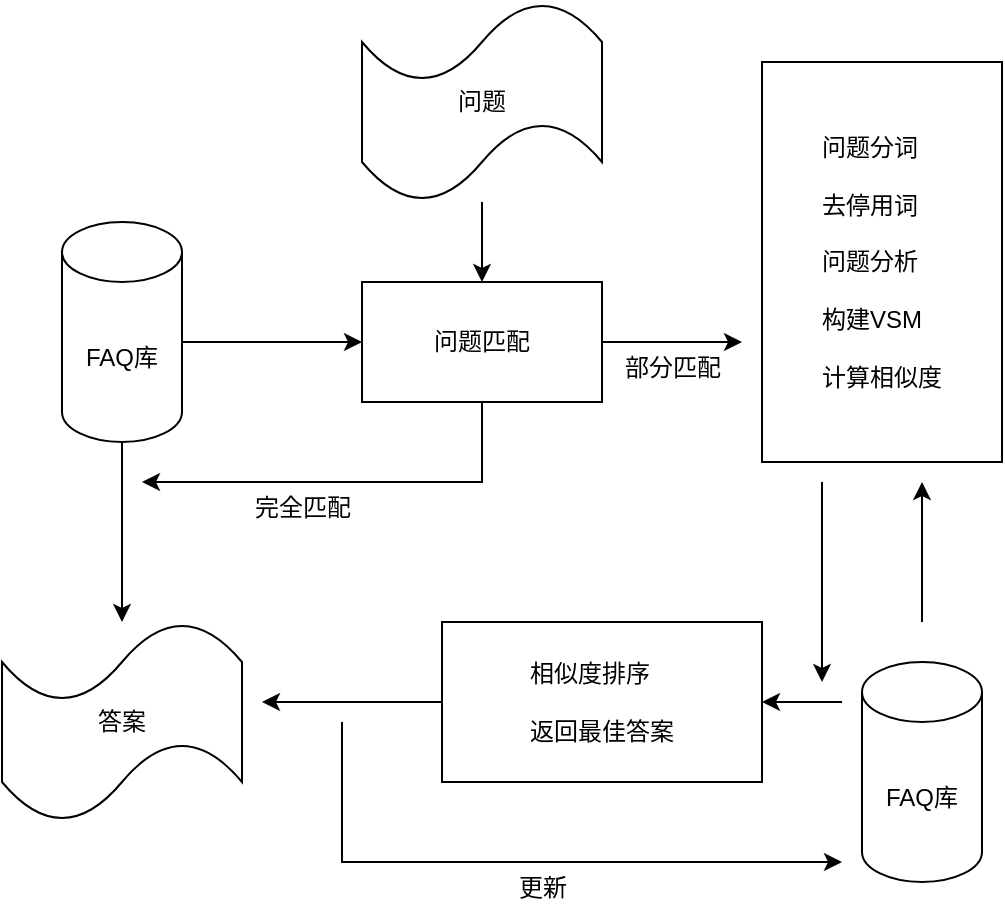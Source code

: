 <mxfile version="21.3.5" type="github" pages="2">
  <diagram id="Z9UF7N7qahwUAGEFXfg5" name="第 1 页">
    <mxGraphModel dx="1221" dy="743" grid="0" gridSize="10" guides="1" tooltips="1" connect="1" arrows="1" fold="1" page="0" pageScale="1" pageWidth="827" pageHeight="1169" math="0" shadow="0">
      <root>
        <mxCell id="0" />
        <mxCell id="1" parent="0" />
        <mxCell id="7M_Ic-NeG394PzCAjK-y-2" value="" style="endArrow=classic;html=1;rounded=0;" parent="1" edge="1">
          <mxGeometry width="50" height="50" relative="1" as="geometry">
            <mxPoint x="280" y="270" as="sourcePoint" />
            <mxPoint x="280" y="360" as="targetPoint" />
          </mxGeometry>
        </mxCell>
        <mxCell id="7M_Ic-NeG394PzCAjK-y-3" value="答案" style="shape=tape;whiteSpace=wrap;html=1;" parent="1" vertex="1">
          <mxGeometry x="220" y="360" width="120" height="100" as="geometry" />
        </mxCell>
        <mxCell id="7M_Ic-NeG394PzCAjK-y-4" value="问题" style="shape=tape;whiteSpace=wrap;html=1;" parent="1" vertex="1">
          <mxGeometry x="400" y="50" width="120" height="100" as="geometry" />
        </mxCell>
        <mxCell id="7M_Ic-NeG394PzCAjK-y-5" value="问题匹配" style="rounded=0;whiteSpace=wrap;html=1;" parent="1" vertex="1">
          <mxGeometry x="400" y="190" width="120" height="60" as="geometry" />
        </mxCell>
        <mxCell id="7M_Ic-NeG394PzCAjK-y-7" value="&lt;div style=&quot;text-align: justify;&quot;&gt;&lt;span style=&quot;background-color: initial;&quot;&gt;问题分词&lt;/span&gt;&lt;/div&gt;&lt;div style=&quot;text-align: justify;&quot;&gt;&lt;span style=&quot;background-color: initial;&quot;&gt;&lt;br&gt;&lt;/span&gt;&lt;/div&gt;&lt;div style=&quot;text-align: justify;&quot;&gt;&lt;span style=&quot;background-color: initial;&quot;&gt;去停用词&lt;/span&gt;&lt;/div&gt;&lt;div style=&quot;text-align: justify;&quot;&gt;&lt;span style=&quot;background-color: initial;&quot;&gt;&lt;br&gt;&lt;/span&gt;&lt;/div&gt;&lt;div style=&quot;text-align: justify;&quot;&gt;&lt;span style=&quot;background-color: initial;&quot;&gt;问题分析&lt;/span&gt;&lt;/div&gt;&lt;div style=&quot;text-align: justify;&quot;&gt;&lt;span style=&quot;background-color: initial;&quot;&gt;&lt;br&gt;&lt;/span&gt;&lt;/div&gt;&lt;div style=&quot;text-align: justify;&quot;&gt;&lt;span style=&quot;background-color: initial;&quot;&gt;构建VSM&lt;/span&gt;&lt;/div&gt;&lt;div style=&quot;text-align: justify;&quot;&gt;&lt;span style=&quot;background-color: initial;&quot;&gt;&lt;br&gt;&lt;/span&gt;&lt;/div&gt;&lt;div style=&quot;text-align: justify;&quot;&gt;&lt;span style=&quot;background-color: initial;&quot;&gt;计算相似度&lt;/span&gt;&lt;/div&gt;" style="rounded=0;whiteSpace=wrap;html=1;" parent="1" vertex="1">
          <mxGeometry x="600" y="80" width="120" height="200" as="geometry" />
        </mxCell>
        <mxCell id="7M_Ic-NeG394PzCAjK-y-8" value="&lt;div style=&quot;text-align: left;&quot;&gt;&lt;span style=&quot;background-color: initial;&quot;&gt;相似度排序&lt;/span&gt;&lt;/div&gt;&lt;div style=&quot;text-align: left;&quot;&gt;&lt;br&gt;&lt;/div&gt;&lt;div style=&quot;text-align: left;&quot;&gt;&lt;span style=&quot;background-color: initial;&quot;&gt;返回最佳答案&lt;/span&gt;&lt;/div&gt;" style="rounded=0;whiteSpace=wrap;html=1;" parent="1" vertex="1">
          <mxGeometry x="440" y="360" width="160" height="80" as="geometry" />
        </mxCell>
        <mxCell id="7M_Ic-NeG394PzCAjK-y-10" value="" style="endArrow=classic;html=1;rounded=0;exitX=0;exitY=0.5;exitDx=0;exitDy=0;" parent="1" source="7M_Ic-NeG394PzCAjK-y-8" edge="1">
          <mxGeometry width="50" height="50" relative="1" as="geometry">
            <mxPoint x="390" y="410" as="sourcePoint" />
            <mxPoint x="350" y="400" as="targetPoint" />
          </mxGeometry>
        </mxCell>
        <mxCell id="7M_Ic-NeG394PzCAjK-y-11" value="" style="endArrow=classic;html=1;rounded=0;" parent="1" edge="1">
          <mxGeometry width="50" height="50" relative="1" as="geometry">
            <mxPoint x="390" y="410" as="sourcePoint" />
            <mxPoint x="640" y="480" as="targetPoint" />
            <Array as="points">
              <mxPoint x="390" y="480" />
            </Array>
          </mxGeometry>
        </mxCell>
        <mxCell id="7M_Ic-NeG394PzCAjK-y-12" value="" style="endArrow=classic;html=1;rounded=0;entryX=1;entryY=0.5;entryDx=0;entryDy=0;" parent="1" target="7M_Ic-NeG394PzCAjK-y-8" edge="1">
          <mxGeometry width="50" height="50" relative="1" as="geometry">
            <mxPoint x="640" y="400" as="sourcePoint" />
            <mxPoint x="440" y="360" as="targetPoint" />
          </mxGeometry>
        </mxCell>
        <mxCell id="7M_Ic-NeG394PzCAjK-y-13" value="" style="endArrow=classic;html=1;rounded=0;" parent="1" edge="1">
          <mxGeometry width="50" height="50" relative="1" as="geometry">
            <mxPoint x="630" y="290" as="sourcePoint" />
            <mxPoint x="630" y="390" as="targetPoint" />
          </mxGeometry>
        </mxCell>
        <mxCell id="7M_Ic-NeG394PzCAjK-y-14" value="" style="endArrow=classic;html=1;rounded=0;" parent="1" edge="1">
          <mxGeometry width="50" height="50" relative="1" as="geometry">
            <mxPoint x="680" y="360" as="sourcePoint" />
            <mxPoint x="680" y="290" as="targetPoint" />
          </mxGeometry>
        </mxCell>
        <mxCell id="7M_Ic-NeG394PzCAjK-y-15" value="" style="endArrow=classic;html=1;rounded=0;exitX=0.5;exitY=1;exitDx=0;exitDy=0;" parent="1" source="7M_Ic-NeG394PzCAjK-y-5" edge="1">
          <mxGeometry width="50" height="50" relative="1" as="geometry">
            <mxPoint x="390" y="410" as="sourcePoint" />
            <mxPoint x="290" y="290" as="targetPoint" />
            <Array as="points">
              <mxPoint x="460" y="290" />
            </Array>
          </mxGeometry>
        </mxCell>
        <mxCell id="7M_Ic-NeG394PzCAjK-y-16" value="" style="endArrow=classic;html=1;rounded=0;entryX=0;entryY=0.5;entryDx=0;entryDy=0;exitX=1;exitY=0.5;exitDx=0;exitDy=0;exitPerimeter=0;" parent="1" target="7M_Ic-NeG394PzCAjK-y-5" edge="1">
          <mxGeometry width="50" height="50" relative="1" as="geometry">
            <mxPoint x="310" y="220" as="sourcePoint" />
            <mxPoint x="440" y="360" as="targetPoint" />
          </mxGeometry>
        </mxCell>
        <mxCell id="7M_Ic-NeG394PzCAjK-y-17" value="" style="endArrow=classic;html=1;rounded=0;entryX=0.5;entryY=0;entryDx=0;entryDy=0;" parent="1" source="7M_Ic-NeG394PzCAjK-y-4" target="7M_Ic-NeG394PzCAjK-y-5" edge="1">
          <mxGeometry width="50" height="50" relative="1" as="geometry">
            <mxPoint x="390" y="410" as="sourcePoint" />
            <mxPoint x="440" y="360" as="targetPoint" />
          </mxGeometry>
        </mxCell>
        <mxCell id="7M_Ic-NeG394PzCAjK-y-18" value="" style="endArrow=classic;html=1;rounded=0;exitX=1;exitY=0.5;exitDx=0;exitDy=0;" parent="1" source="7M_Ic-NeG394PzCAjK-y-5" edge="1">
          <mxGeometry width="50" height="50" relative="1" as="geometry">
            <mxPoint x="390" y="410" as="sourcePoint" />
            <mxPoint x="590" y="220" as="targetPoint" />
          </mxGeometry>
        </mxCell>
        <mxCell id="7M_Ic-NeG394PzCAjK-y-19" value="FAQ库" style="shape=cylinder3;whiteSpace=wrap;html=1;boundedLbl=1;backgroundOutline=1;size=15;" parent="1" vertex="1">
          <mxGeometry x="250" y="160" width="60" height="110" as="geometry" />
        </mxCell>
        <mxCell id="7M_Ic-NeG394PzCAjK-y-20" value="FAQ库" style="shape=cylinder3;whiteSpace=wrap;html=1;boundedLbl=1;backgroundOutline=1;size=15;" parent="1" vertex="1">
          <mxGeometry x="650" y="380" width="60" height="110" as="geometry" />
        </mxCell>
        <mxCell id="7M_Ic-NeG394PzCAjK-y-21" value="更新" style="text;html=1;align=center;verticalAlign=middle;resizable=0;points=[];autosize=1;strokeColor=none;fillColor=none;" parent="1" vertex="1">
          <mxGeometry x="465" y="478" width="50" height="30" as="geometry" />
        </mxCell>
        <mxCell id="7M_Ic-NeG394PzCAjK-y-22" value="完全匹配" style="text;html=1;align=center;verticalAlign=middle;resizable=0;points=[];autosize=1;strokeColor=none;fillColor=none;" parent="1" vertex="1">
          <mxGeometry x="335" y="288" width="70" height="30" as="geometry" />
        </mxCell>
        <mxCell id="7M_Ic-NeG394PzCAjK-y-23" value="部分匹配" style="text;html=1;align=center;verticalAlign=middle;resizable=0;points=[];autosize=1;strokeColor=none;fillColor=none;" parent="1" vertex="1">
          <mxGeometry x="520" y="218" width="70" height="30" as="geometry" />
        </mxCell>
      </root>
    </mxGraphModel>
  </diagram>
  <diagram id="VUpTXDj9rrRTy1An50K0" name="第 2 页">
    <mxGraphModel dx="1221" dy="743" grid="0" gridSize="10" guides="1" tooltips="1" connect="1" arrows="1" fold="1" page="0" pageScale="1" pageWidth="827" pageHeight="1169" math="0" shadow="0">
      <root>
        <mxCell id="0" />
        <mxCell id="1" parent="0" />
        <mxCell id="82inl4SbSL3ZDNFjtVbX-1" value="&lt;font style=&quot;font-size: 20px;&quot;&gt;用户输入问题&lt;/font&gt;" style="ellipse;whiteSpace=wrap;html=1;align=center;dashed=1;" parent="1" vertex="1">
          <mxGeometry x="340" y="80" width="190" height="80" as="geometry" />
        </mxCell>
        <mxCell id="82inl4SbSL3ZDNFjtVbX-2" value="&lt;font style=&quot;font-size: 20px;&quot;&gt;分词/关键词提取模块&lt;/font&gt;" style="ellipse;whiteSpace=wrap;html=1;align=center;dashed=1;" parent="1" vertex="1">
          <mxGeometry x="340" y="200" width="190" height="80" as="geometry" />
        </mxCell>
        <mxCell id="82inl4SbSL3ZDNFjtVbX-3" value="&lt;font style=&quot;font-size: 20px;&quot;&gt;问题过滤/相似度计算&lt;/font&gt;" style="ellipse;whiteSpace=wrap;html=1;align=center;dashed=1;" parent="1" vertex="1">
          <mxGeometry x="340" y="320" width="190" height="80" as="geometry" />
        </mxCell>
        <mxCell id="82inl4SbSL3ZDNFjtVbX-4" value="&lt;font style=&quot;font-size: 20px;&quot;&gt;相似问题查找模块&lt;/font&gt;" style="ellipse;whiteSpace=wrap;html=1;align=center;dashed=1;" parent="1" vertex="1">
          <mxGeometry x="340" y="440" width="190" height="80" as="geometry" />
        </mxCell>
        <mxCell id="82inl4SbSL3ZDNFjtVbX-5" value="&lt;font style=&quot;font-size: 20px;&quot;&gt;问题输出&lt;/font&gt;" style="ellipse;whiteSpace=wrap;html=1;align=center;dashed=1;" parent="1" vertex="1">
          <mxGeometry x="340" y="560" width="190" height="80" as="geometry" />
        </mxCell>
        <mxCell id="82inl4SbSL3ZDNFjtVbX-6" value="" style="endArrow=block;dashed=1;endFill=0;endSize=12;html=1;rounded=0;exitX=0.5;exitY=1;exitDx=0;exitDy=0;" parent="1" source="82inl4SbSL3ZDNFjtVbX-1" target="82inl4SbSL3ZDNFjtVbX-2" edge="1">
          <mxGeometry width="160" relative="1" as="geometry">
            <mxPoint x="330" y="380" as="sourcePoint" />
            <mxPoint x="490" y="380" as="targetPoint" />
          </mxGeometry>
        </mxCell>
        <mxCell id="82inl4SbSL3ZDNFjtVbX-8" value="" style="endArrow=block;dashed=1;endFill=0;endSize=12;html=1;rounded=0;exitX=0.5;exitY=1;exitDx=0;exitDy=0;" parent="1" source="82inl4SbSL3ZDNFjtVbX-2" target="82inl4SbSL3ZDNFjtVbX-3" edge="1">
          <mxGeometry width="160" relative="1" as="geometry">
            <mxPoint x="330" y="380" as="sourcePoint" />
            <mxPoint x="490" y="380" as="targetPoint" />
          </mxGeometry>
        </mxCell>
        <mxCell id="82inl4SbSL3ZDNFjtVbX-9" value="" style="endArrow=block;dashed=1;endFill=0;endSize=12;html=1;rounded=0;exitX=0.5;exitY=1;exitDx=0;exitDy=0;entryX=0.5;entryY=0;entryDx=0;entryDy=0;" parent="1" source="82inl4SbSL3ZDNFjtVbX-3" target="82inl4SbSL3ZDNFjtVbX-4" edge="1">
          <mxGeometry width="160" relative="1" as="geometry">
            <mxPoint x="330" y="380" as="sourcePoint" />
            <mxPoint x="490" y="380" as="targetPoint" />
          </mxGeometry>
        </mxCell>
        <mxCell id="82inl4SbSL3ZDNFjtVbX-10" value="" style="endArrow=block;dashed=1;endFill=0;endSize=12;html=1;rounded=0;exitX=0.5;exitY=1;exitDx=0;exitDy=0;entryX=0.5;entryY=0;entryDx=0;entryDy=0;" parent="1" source="82inl4SbSL3ZDNFjtVbX-4" target="82inl4SbSL3ZDNFjtVbX-5" edge="1">
          <mxGeometry width="160" relative="1" as="geometry">
            <mxPoint x="330" y="380" as="sourcePoint" />
            <mxPoint x="490" y="380" as="targetPoint" />
          </mxGeometry>
        </mxCell>
      </root>
    </mxGraphModel>
  </diagram>
</mxfile>
